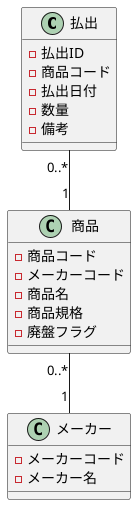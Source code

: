 @startuml
class 払出 {
  - 払出ID
  - 商品コード
  - 払出日付
  - 数量
  - 備考
}

class 商品 {
  - 商品コード
  - メーカーコード
  - 商品名
  - 商品規格
  - 廃盤フラグ
}

class メーカー {
  - メーカーコード
  - メーカー名
}

払出 "0..*" -- "1" 商品
商品 "0..*" -- "1" メーカー
@enduml